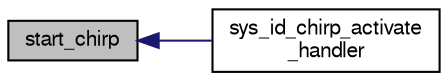 digraph "start_chirp"
{
  edge [fontname="FreeSans",fontsize="10",labelfontname="FreeSans",labelfontsize="10"];
  node [fontname="FreeSans",fontsize="10",shape=record];
  rankdir="LR";
  Node1 [label="start_chirp",height=0.2,width=0.4,color="black", fillcolor="grey75", style="filled", fontcolor="black"];
  Node1 -> Node2 [dir="back",color="midnightblue",fontsize="10",style="solid",fontname="FreeSans"];
  Node2 [label="sys_id_chirp_activate\l_handler",height=0.2,width=0.4,color="black", fillcolor="white", style="filled",URL="$sys__id__chirp_8h.html#a5231f5464d0fb971765403cf0660e84b"];
}
